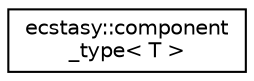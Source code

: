 digraph "Graphical Class Hierarchy"
{
 // LATEX_PDF_SIZE
  edge [fontname="Helvetica",fontsize="10",labelfontname="Helvetica",labelfontsize="10"];
  node [fontname="Helvetica",fontsize="10",shape=record];
  rankdir="LR";
  Node0 [label="ecstasy::component\l_type\< T \>",height=0.2,width=0.4,color="black", fillcolor="white", style="filled",URL="$structecstasy_1_1component__type.html",tooltip="Get the component type of the given type."];
}
